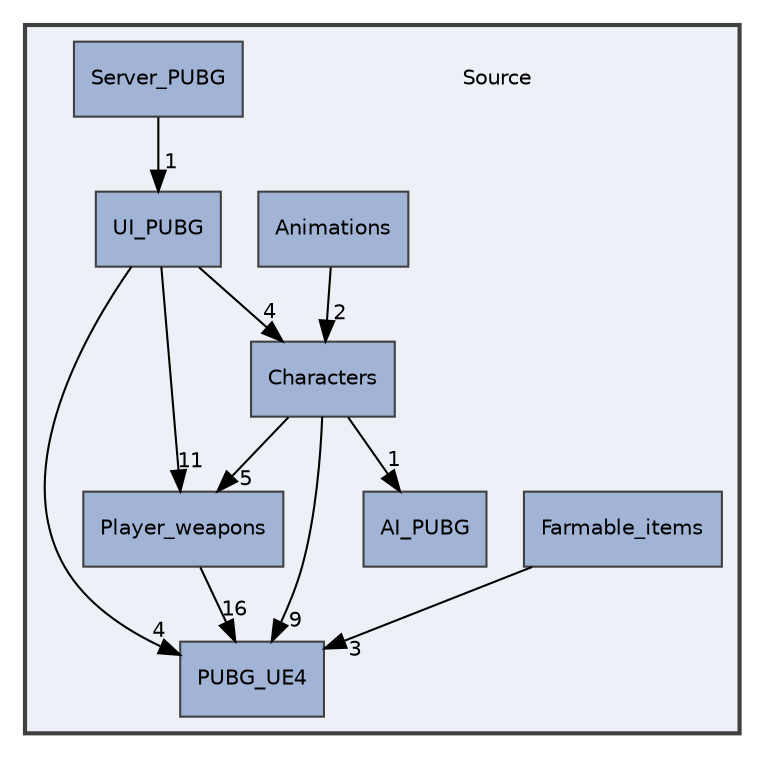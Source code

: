 digraph "D:/0_Projects/Unreal/PUBG_UE4/Source"
{
 // LATEX_PDF_SIZE
  edge [fontname="Helvetica",fontsize="10",labelfontname="Helvetica",labelfontsize="10"];
  node [fontname="Helvetica",fontsize="10",shape=record];
  compound=true
  subgraph clusterdir_74389ed8173ad57b461b9d623a1f3867 {
    graph [ bgcolor="#edf0f7", pencolor="grey25", style="filled,bold,", label="", fontname="Helvetica", fontsize="10", URL="dir_74389ed8173ad57b461b9d623a1f3867.html"]
    dir_74389ed8173ad57b461b9d623a1f3867 [shape=plaintext, label="Source"];
  dir_aeba0538a7ee8ae862ac2366ae147e15 [shape=box, label="AI_PUBG", style="filled,", fillcolor="#a2b4d6", color="grey25", URL="dir_aeba0538a7ee8ae862ac2366ae147e15.html"];
  dir_4943dd88a567d6386a90fef2197820ff [shape=box, label="Animations", style="filled,", fillcolor="#a2b4d6", color="grey25", URL="dir_4943dd88a567d6386a90fef2197820ff.html"];
  dir_0a0d59c77e579b1c91ea726c2a6093a5 [shape=box, label="Characters", style="filled,", fillcolor="#a2b4d6", color="grey25", URL="dir_0a0d59c77e579b1c91ea726c2a6093a5.html"];
  dir_8af8318e17a45667d10fb00810797679 [shape=box, label="Farmable_items", style="filled,", fillcolor="#a2b4d6", color="grey25", URL="dir_8af8318e17a45667d10fb00810797679.html"];
  dir_dcc969d45a76509c88cd02294e3cd918 [shape=box, label="Player_weapons", style="filled,", fillcolor="#a2b4d6", color="grey25", URL="dir_dcc969d45a76509c88cd02294e3cd918.html"];
  dir_81f16cdd936fcaf8cbca3e97fb61d968 [shape=box, label="PUBG_UE4", style="filled,", fillcolor="#a2b4d6", color="grey25", URL="dir_81f16cdd936fcaf8cbca3e97fb61d968.html"];
  dir_e35a5cc4dbc135015d6b14a4f5134acd [shape=box, label="Server_PUBG", style="filled,", fillcolor="#a2b4d6", color="grey25", URL="dir_e35a5cc4dbc135015d6b14a4f5134acd.html"];
  dir_3cfedc8f52242e717edf16aab75ba81f [shape=box, label="UI_PUBG", style="filled,", fillcolor="#a2b4d6", color="grey25", URL="dir_3cfedc8f52242e717edf16aab75ba81f.html"];
  }
  dir_4943dd88a567d6386a90fef2197820ff->dir_0a0d59c77e579b1c91ea726c2a6093a5 [headlabel="2", labeldistance=1.5 headhref="dir_000001_000002.html"];
  dir_0a0d59c77e579b1c91ea726c2a6093a5->dir_81f16cdd936fcaf8cbca3e97fb61d968 [headlabel="9", labeldistance=1.5 headhref="dir_000002_000005.html"];
  dir_0a0d59c77e579b1c91ea726c2a6093a5->dir_aeba0538a7ee8ae862ac2366ae147e15 [headlabel="1", labeldistance=1.5 headhref="dir_000002_000000.html"];
  dir_0a0d59c77e579b1c91ea726c2a6093a5->dir_dcc969d45a76509c88cd02294e3cd918 [headlabel="5", labeldistance=1.5 headhref="dir_000002_000004.html"];
  dir_8af8318e17a45667d10fb00810797679->dir_81f16cdd936fcaf8cbca3e97fb61d968 [headlabel="3", labeldistance=1.5 headhref="dir_000003_000005.html"];
  dir_dcc969d45a76509c88cd02294e3cd918->dir_81f16cdd936fcaf8cbca3e97fb61d968 [headlabel="16", labeldistance=1.5 headhref="dir_000004_000005.html"];
  dir_e35a5cc4dbc135015d6b14a4f5134acd->dir_3cfedc8f52242e717edf16aab75ba81f [headlabel="1", labeldistance=1.5 headhref="dir_000006_000008.html"];
  dir_3cfedc8f52242e717edf16aab75ba81f->dir_0a0d59c77e579b1c91ea726c2a6093a5 [headlabel="4", labeldistance=1.5 headhref="dir_000008_000002.html"];
  dir_3cfedc8f52242e717edf16aab75ba81f->dir_81f16cdd936fcaf8cbca3e97fb61d968 [headlabel="4", labeldistance=1.5 headhref="dir_000008_000005.html"];
  dir_3cfedc8f52242e717edf16aab75ba81f->dir_dcc969d45a76509c88cd02294e3cd918 [headlabel="11", labeldistance=1.5 headhref="dir_000008_000004.html"];
}
